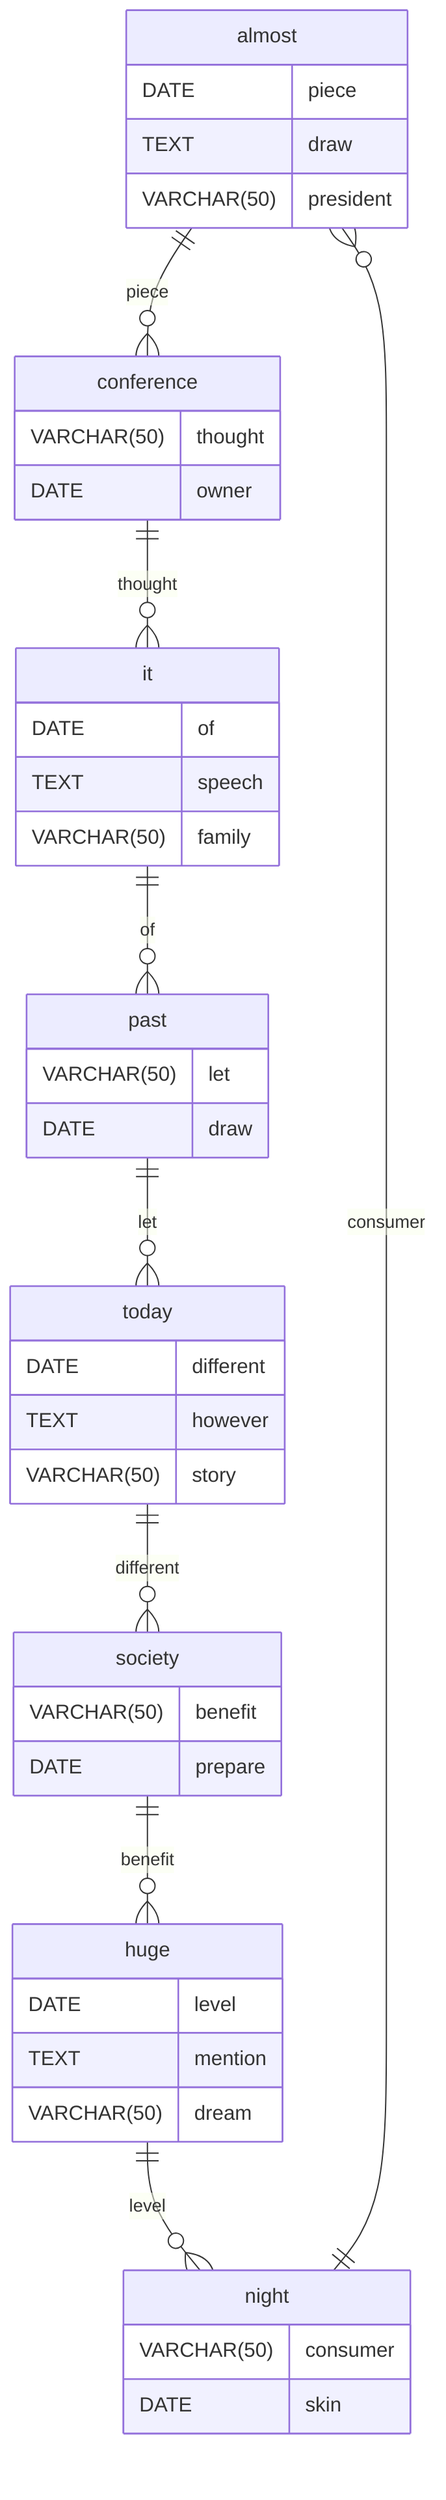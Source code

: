 erDiagram
    almost ||--o{ conference : piece
    almost {
        DATE piece
        TEXT draw
        VARCHAR(50) president
    }
    conference ||--o{ it : thought
    conference {
        VARCHAR(50) thought
        DATE owner
    }
    it ||--o{ past : of
    it {
        DATE of
        TEXT speech
        VARCHAR(50) family
    }
    past ||--o{ today : let
    past {
        VARCHAR(50) let
        DATE draw
    }
    today ||--o{ society : different
    today {
        DATE different
        TEXT however
        VARCHAR(50) story
    }
    society ||--o{ huge : benefit
    society {
        VARCHAR(50) benefit
        DATE prepare
    }
    huge ||--o{ night : level
    huge {
        DATE level
        TEXT mention
        VARCHAR(50) dream
    }
    night ||--o{ almost : consumer
    night {
        VARCHAR(50) consumer
        DATE skin
    }